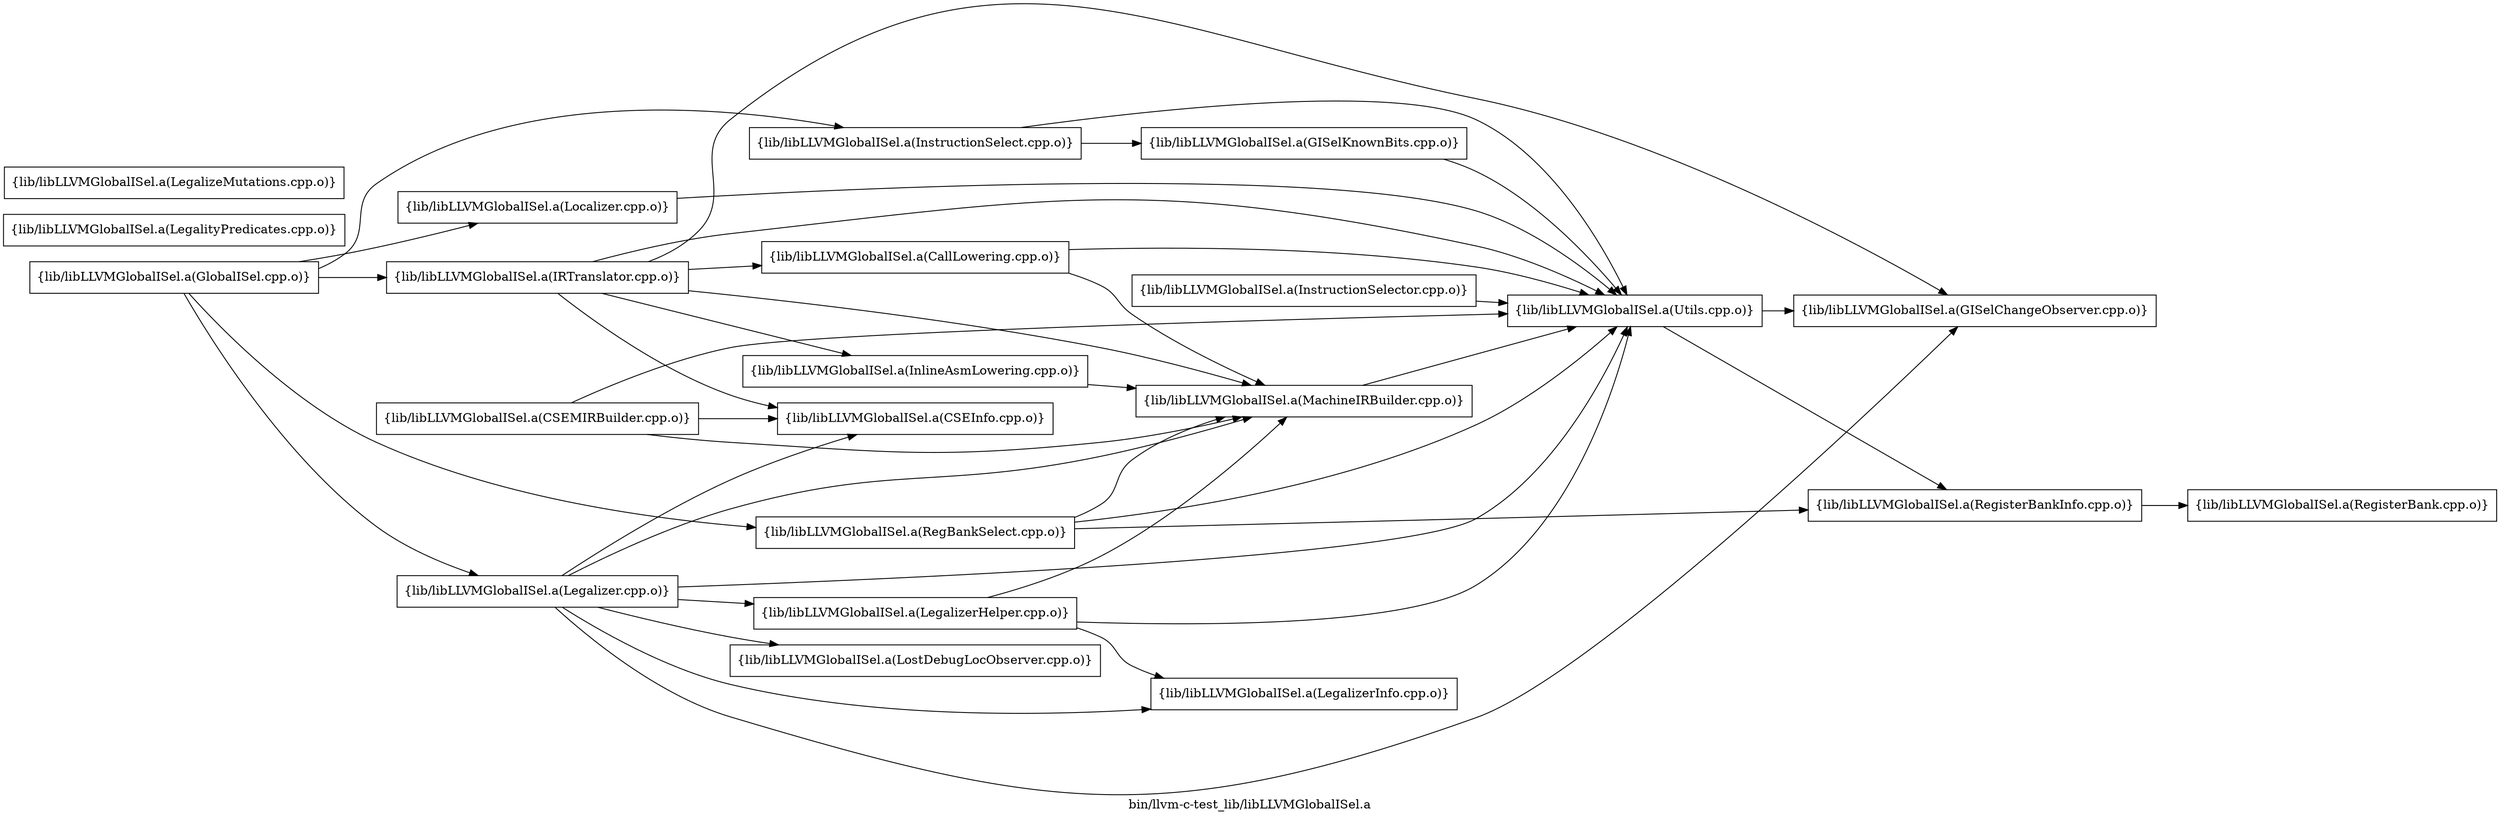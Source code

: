 digraph "bin/llvm-c-test_lib/libLLVMGlobalISel.a" {
	label="bin/llvm-c-test_lib/libLLVMGlobalISel.a";
	rankdir=LR;

	Node0x559273fac078 [shape=record,shape=box,group=0,label="{lib/libLLVMGlobalISel.a(CSEInfo.cpp.o)}"];
	Node0x559273fad608 [shape=record,shape=box,group=0,label="{lib/libLLVMGlobalISel.a(GlobalISel.cpp.o)}"];
	Node0x559273fad608 -> Node0x559273fade28;
	Node0x559273fad608 -> Node0x559273faebe8;
	Node0x559273fad608 -> Node0x559273fac8e8;
	Node0x559273fad608 -> Node0x559273fab948;
	Node0x559273fad608 -> Node0x559273f9e8d8;
	Node0x559273fade28 [shape=record,shape=box,group=0,label="{lib/libLLVMGlobalISel.a(IRTranslator.cpp.o)}"];
	Node0x559273fade28 -> Node0x559273fac078;
	Node0x559273fade28 -> Node0x559273fad0b8;
	Node0x559273fade28 -> Node0x559273faea58;
	Node0x559273fade28 -> Node0x559273faf958;
	Node0x559273fade28 -> Node0x559273f9da28;
	Node0x559273fade28 -> Node0x559273fafe58;
	Node0x559273faebe8 [shape=record,shape=box,group=0,label="{lib/libLLVMGlobalISel.a(InstructionSelect.cpp.o)}"];
	Node0x559273faebe8 -> Node0x559273faeb48;
	Node0x559273faebe8 -> Node0x559273fafe58;
	Node0x559273fac8e8 [shape=record,shape=box,group=0,label="{lib/libLLVMGlobalISel.a(Legalizer.cpp.o)}"];
	Node0x559273fac8e8 -> Node0x559273fac078;
	Node0x559273fac8e8 -> Node0x559273faea58;
	Node0x559273fac8e8 -> Node0x559273fac758;
	Node0x559273fac8e8 -> Node0x559273fabb28;
	Node0x559273fac8e8 -> Node0x559273faadb8;
	Node0x559273fac8e8 -> Node0x559273f9da28;
	Node0x559273fac8e8 -> Node0x559273fafe58;
	Node0x559273f9e8d8 [shape=record,shape=box,group=0,label="{lib/libLLVMGlobalISel.a(RegBankSelect.cpp.o)}"];
	Node0x559273f9e8d8 -> Node0x559273f9da28;
	Node0x559273f9e8d8 -> Node0x559273f9d258;
	Node0x559273f9e8d8 -> Node0x559273fafe58;
	Node0x559273fad0b8 [shape=record,shape=box,group=0,label="{lib/libLLVMGlobalISel.a(CallLowering.cpp.o)}"];
	Node0x559273fad0b8 -> Node0x559273f9da28;
	Node0x559273fad0b8 -> Node0x559273fafe58;
	Node0x559273f9da28 [shape=record,shape=box,group=0,label="{lib/libLLVMGlobalISel.a(MachineIRBuilder.cpp.o)}"];
	Node0x559273f9da28 -> Node0x559273fafe58;
	Node0x559273fafe58 [shape=record,shape=box,group=0,label="{lib/libLLVMGlobalISel.a(Utils.cpp.o)}"];
	Node0x559273fafe58 -> Node0x559273faea58;
	Node0x559273fafe58 -> Node0x559273f9d258;
	Node0x559273fad8d8 [shape=record,shape=box,group=0,label="{lib/libLLVMGlobalISel.a(LegalityPredicates.cpp.o)}"];
	Node0x559273fad658 [shape=record,shape=box,group=0,label="{lib/libLLVMGlobalISel.a(LegalizeMutations.cpp.o)}"];
	Node0x559273fabb28 [shape=record,shape=box,group=0,label="{lib/libLLVMGlobalISel.a(LegalizerInfo.cpp.o)}"];
	Node0x559273f9c5d8 [shape=record,shape=box,group=0,label="{lib/libLLVMGlobalISel.a(RegisterBank.cpp.o)}"];
	Node0x559273f9d258 [shape=record,shape=box,group=0,label="{lib/libLLVMGlobalISel.a(RegisterBankInfo.cpp.o)}"];
	Node0x559273f9d258 -> Node0x559273f9c5d8;
	Node0x559273faddd8 [shape=record,shape=box,group=0,label="{lib/libLLVMGlobalISel.a(InstructionSelector.cpp.o)}"];
	Node0x559273faddd8 -> Node0x559273fafe58;
	Node0x559273fab948 [shape=record,shape=box,group=0,label="{lib/libLLVMGlobalISel.a(Localizer.cpp.o)}"];
	Node0x559273fab948 -> Node0x559273fafe58;
	Node0x559273faea58 [shape=record,shape=box,group=0,label="{lib/libLLVMGlobalISel.a(GISelChangeObserver.cpp.o)}"];
	Node0x559273faf958 [shape=record,shape=box,group=0,label="{lib/libLLVMGlobalISel.a(InlineAsmLowering.cpp.o)}"];
	Node0x559273faf958 -> Node0x559273f9da28;
	Node0x559273faefa8 [shape=record,shape=box,group=0,label="{lib/libLLVMGlobalISel.a(CSEMIRBuilder.cpp.o)}"];
	Node0x559273faefa8 -> Node0x559273fac078;
	Node0x559273faefa8 -> Node0x559273f9da28;
	Node0x559273faefa8 -> Node0x559273fafe58;
	Node0x559273faeb48 [shape=record,shape=box,group=0,label="{lib/libLLVMGlobalISel.a(GISelKnownBits.cpp.o)}"];
	Node0x559273faeb48 -> Node0x559273fafe58;
	Node0x559273fac758 [shape=record,shape=box,group=0,label="{lib/libLLVMGlobalISel.a(LegalizerHelper.cpp.o)}"];
	Node0x559273fac758 -> Node0x559273fabb28;
	Node0x559273fac758 -> Node0x559273f9da28;
	Node0x559273fac758 -> Node0x559273fafe58;
	Node0x559273faadb8 [shape=record,shape=box,group=0,label="{lib/libLLVMGlobalISel.a(LostDebugLocObserver.cpp.o)}"];
}
